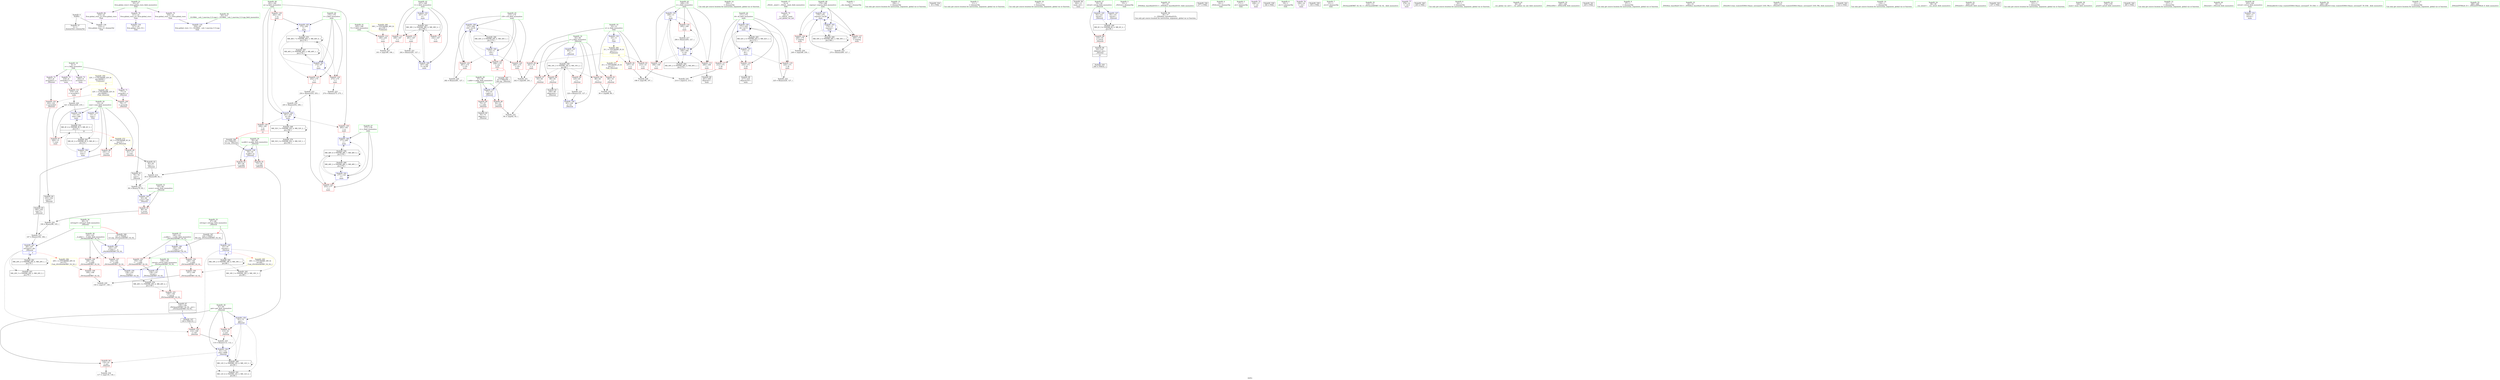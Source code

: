digraph "SVFG" {
	label="SVFG";

	Node0x55f76c51c230 [shape=record,color=grey,label="{NodeID: 0\nNullPtr}"];
	Node0x55f76c51c230 -> Node0x55f76c542810[style=solid];
	Node0x55f76c51c230 -> Node0x55f76c547a10[style=solid];
	Node0x55f76c5765b0 [shape=record,color=black,label="{NodeID: 346\n54 = PHI(259, )\n1st arg _Z4testid }"];
	Node0x55f76c5765b0 -> Node0x55f76c547be0[style=solid];
	Node0x55f76c55edf0 [shape=record,color=black,label="{NodeID: 263\nMR_38V_3 = PHI(MR_38V_4, MR_38V_2, )\npts\{168 \}\n}"];
	Node0x55f76c55edf0 -> Node0x55f76c541c10[style=dashed];
	Node0x55f76c55edf0 -> Node0x55f76c541ce0[style=dashed];
	Node0x55f76c55edf0 -> Node0x55f76c541db0[style=dashed];
	Node0x55f76c55edf0 -> Node0x55f76c549510[style=dashed];
	Node0x55f76c5410b0 [shape=record,color=red,label="{NodeID: 97\n93\<--65\n\<--j\n_Z4testid\n}"];
	Node0x55f76c5410b0 -> Node0x55f76c54e9e0[style=solid];
	Node0x55f76c534b70 [shape=record,color=green,label="{NodeID: 14\n250\<--1\n\<--dummyObj\nCan only get source location for instruction, argument, global var or function.}"];
	Node0x55f76c541c10 [shape=record,color=red,label="{NodeID: 111\n189\<--167\n\<--t\nmain\n}"];
	Node0x55f76c541c10 -> Node0x55f76c54e0e0[style=solid];
	Node0x55f76c53ffa0 [shape=record,color=green,label="{NodeID: 28\n57\<--58\ni.addr\<--i.addr_field_insensitive\n_Z4testid\n}"];
	Node0x55f76c53ffa0 -> Node0x55f76c544300[style=solid];
	Node0x55f76c53ffa0 -> Node0x55f76c5443d0[style=solid];
	Node0x55f76c53ffa0 -> Node0x55f76c547b10[style=solid];
	Node0x55f76c547060 [shape=record,color=red,label="{NodeID: 125\n253\<--177\n\<--r\nmain\n}"];
	Node0x55f76c547060 -> Node0x55f76c545750[style=solid];
	Node0x55f76c540b00 [shape=record,color=green,label="{NodeID: 42\n167\<--168\nt\<--t_field_insensitive\nmain\n}"];
	Node0x55f76c540b00 -> Node0x55f76c541c10[style=solid];
	Node0x55f76c540b00 -> Node0x55f76c541ce0[style=solid];
	Node0x55f76c540b00 -> Node0x55f76c541db0[style=solid];
	Node0x55f76c540b00 -> Node0x55f76c548810[style=solid];
	Node0x55f76c540b00 -> Node0x55f76c549510[style=solid];
	Node0x55f76c54d960 [shape=record,color=grey,label="{NodeID: 222\n225 = Binary(224, 127, )\n}"];
	Node0x55f76c54d960 -> Node0x55f76c548cf0[style=solid];
	Node0x55f76c547cb0 [shape=record,color=blue,label="{NodeID: 139\n61\<--73\npot\<--\n_Z4testid\n}"];
	Node0x55f76c547cb0 -> Node0x55f76c544640[style=dashed];
	Node0x55f76c547cb0 -> Node0x55f76c5480c0[style=dashed];
	Node0x55f76c547cb0 -> Node0x55f76c557bf0[style=dashed];
	Node0x55f76c547cb0 -> Node0x55f76c55a3f0[style=dashed];
	Node0x55f76c542710 [shape=record,color=green,label="{NodeID: 56\n25\<--313\n_GLOBAL__sub_I_marcina_0_0.cpp\<--_GLOBAL__sub_I_marcina_0_0.cpp_field_insensitive\n}"];
	Node0x55f76c542710 -> Node0x55f76c547910[style=solid];
	Node0x55f76c548810 [shape=record,color=blue,label="{NodeID: 153\n167\<--127\nt\<--\nmain\n}"];
	Node0x55f76c548810 -> Node0x55f76c55edf0[style=dashed];
	Node0x55f76c543300 [shape=record,color=purple,label="{NodeID: 70\n34\<--4\n\<--_ZStL8__ioinit\n__cxx_global_var_init\n}"];
	Node0x55f76c549370 [shape=record,color=blue,label="{NodeID: 167\n179\<--270\nwqewq\<--inc28\nmain\n}"];
	Node0x55f76c549370 -> Node0x55f76c547130[style=dashed];
	Node0x55f76c549370 -> Node0x55f76c547200[style=dashed];
	Node0x55f76c549370 -> Node0x55f76c549030[style=dashed];
	Node0x55f76c549370 -> Node0x55f76c549370[style=dashed];
	Node0x55f76c549370 -> Node0x55f76c560bf0[style=dashed];
	Node0x55f76c543ef0 [shape=record,color=red,label="{NodeID: 84\n241\<--10\n\<--n\nmain\n}"];
	Node0x55f76c543ef0 -> Node0x55f76c54e6e0[style=solid];
	Node0x55f76c534e80 [shape=record,color=green,label="{NodeID: 1\n7\<--1\n__dso_handle\<--dummyObj\nGlob }"];
	Node0x55f76c5766f0 [shape=record,color=black,label="{NodeID: 347\n136 = PHI(67, )\n0th arg _ZSt3maxIdERKT_S2_S2_ }"];
	Node0x55f76c5766f0 -> Node0x55f76c548400[style=solid];
	Node0x55f76c55f2f0 [shape=record,color=black,label="{NodeID: 264\nMR_40V_2 = PHI(MR_40V_4, MR_40V_1, )\npts\{170 \}\n}"];
	Node0x55f76c55f2f0 -> Node0x55f76c5488e0[style=dashed];
	Node0x55f76c541180 [shape=record,color=red,label="{NodeID: 98\n99\<--65\n\<--j\n_Z4testid\n}"];
	Node0x55f76c541180 -> Node0x55f76c542d50[style=solid];
	Node0x55f76c534c40 [shape=record,color=green,label="{NodeID: 15\n256\<--1\n\<--dummyObj\nCan only get source location for instruction, argument, global var or function.}"];
	Node0x55f76c541ce0 [shape=record,color=red,label="{NodeID: 112\n232\<--167\n\<--t\nmain\n}"];
	Node0x55f76c540070 [shape=record,color=green,label="{NodeID: 29\n59\<--60\nq.addr\<--q.addr_field_insensitive\n_Z4testid\n}"];
	Node0x55f76c540070 -> Node0x55f76c5444a0[style=solid];
	Node0x55f76c540070 -> Node0x55f76c544570[style=solid];
	Node0x55f76c540070 -> Node0x55f76c547be0[style=solid];
	Node0x55f76c547130 [shape=record,color=red,label="{NodeID: 126\n248\<--179\n\<--wqewq\nmain\n}"];
	Node0x55f76c547130 -> Node0x55f76c54e3e0[style=solid];
	Node0x55f76c540bd0 [shape=record,color=green,label="{NodeID: 43\n169\<--170\ni\<--i_field_insensitive\nmain\n}"];
	Node0x55f76c540bd0 -> Node0x55f76c541e80[style=solid];
	Node0x55f76c540bd0 -> Node0x55f76c541f50[style=solid];
	Node0x55f76c540bd0 -> Node0x55f76c546910[style=solid];
	Node0x55f76c540bd0 -> Node0x55f76c5488e0[style=solid];
	Node0x55f76c540bd0 -> Node0x55f76c5489b0[style=solid];
	Node0x55f76c54dae0 [shape=record,color=grey,label="{NodeID: 223\n274 = Binary(273, 275, )\n}"];
	Node0x55f76c547d80 [shape=record,color=blue,label="{NodeID: 140\n63\<--84\nscore\<--add\n_Z4testid\n}"];
	Node0x55f76c547d80 -> Node0x55f76c5447e0[style=dashed];
	Node0x55f76c542810 [shape=record,color=black,label="{NodeID: 57\n2\<--3\ndummyVal\<--dummyVal\n}"];
	Node0x55f76c5488e0 [shape=record,color=blue,label="{NodeID: 154\n169\<--11\ni\<--\nmain\n}"];
	Node0x55f76c5488e0 -> Node0x55f76c541e80[style=dashed];
	Node0x55f76c5488e0 -> Node0x55f76c541f50[style=dashed];
	Node0x55f76c5488e0 -> Node0x55f76c546910[style=dashed];
	Node0x55f76c5488e0 -> Node0x55f76c5489b0[style=dashed];
	Node0x55f76c5488e0 -> Node0x55f76c55f2f0[style=dashed];
	Node0x55f76c5433d0 [shape=record,color=purple,label="{NodeID: 71\n77\<--8\narrayidx\<--s\n_Z4testid\n}"];
	Node0x55f76c5433d0 -> Node0x55f76c541320[style=solid];
	Node0x55f76c287b50 [shape=record,color=black,label="{NodeID: 334\n35 = PHI()\n}"];
	Node0x55f76c549440 [shape=record,color=blue,label="{NodeID: 168\n173\<--282\ni18\<--inc32\nmain\n}"];
	Node0x55f76c549440 -> Node0x55f76c546c50[style=dashed];
	Node0x55f76c549440 -> Node0x55f76c546d20[style=dashed];
	Node0x55f76c549440 -> Node0x55f76c546df0[style=dashed];
	Node0x55f76c549440 -> Node0x55f76c549440[style=dashed];
	Node0x55f76c549440 -> Node0x55f76c55fcf0[style=dashed];
	Node0x55f76c543fc0 [shape=record,color=red,label="{NodeID: 85\n81\<--13\n\<--sum\n_Z4testid\n}"];
	Node0x55f76c543fc0 -> Node0x55f76c542c80[style=solid];
	Node0x55f76c51c670 [shape=record,color=green,label="{NodeID: 2\n11\<--1\n\<--dummyObj\nCan only get source location for instruction, argument, global var or function.}"];
	Node0x55f76c576830 [shape=record,color=black,label="{NodeID: 348\n137 = PHI(69, )\n1st arg _ZSt3maxIdERKT_S2_S2_ }"];
	Node0x55f76c576830 -> Node0x55f76c5484d0[style=solid];
	Node0x55f76c55f7f0 [shape=record,color=black,label="{NodeID: 265\nMR_42V_2 = PHI(MR_42V_4, MR_42V_1, )\npts\{172 \}\n}"];
	Node0x55f76c55f7f0 -> Node0x55f76c548b50[style=dashed];
	Node0x55f76c541250 [shape=record,color=red,label="{NodeID: 99\n125\<--65\n\<--j\n_Z4testid\n}"];
	Node0x55f76c541250 -> Node0x55f76c54d4e0[style=solid];
	Node0x55f76c534d10 [shape=record,color=green,label="{NodeID: 16\n275\<--1\n\<--dummyObj\nCan only get source location for instruction, argument, global var or function.}"];
	Node0x55f76c541db0 [shape=record,color=red,label="{NodeID: 113\n291\<--167\n\<--t\nmain\n}"];
	Node0x55f76c541db0 -> Node0x55f76c54d7e0[style=solid];
	Node0x55f76c540140 [shape=record,color=green,label="{NodeID: 30\n61\<--62\npot\<--pot_field_insensitive\n_Z4testid\n}"];
	Node0x55f76c540140 -> Node0x55f76c544640[style=solid];
	Node0x55f76c540140 -> Node0x55f76c544710[style=solid];
	Node0x55f76c540140 -> Node0x55f76c547cb0[style=solid];
	Node0x55f76c540140 -> Node0x55f76c5480c0[style=solid];
	Node0x55f76c547200 [shape=record,color=red,label="{NodeID: 127\n269\<--179\n\<--wqewq\nmain\n}"];
	Node0x55f76c547200 -> Node0x55f76c54d060[style=solid];
	Node0x55f76c540ca0 [shape=record,color=green,label="{NodeID: 44\n171\<--172\ni6\<--i6_field_insensitive\nmain\n}"];
	Node0x55f76c540ca0 -> Node0x55f76c5469e0[style=solid];
	Node0x55f76c540ca0 -> Node0x55f76c546ab0[style=solid];
	Node0x55f76c540ca0 -> Node0x55f76c546b80[style=solid];
	Node0x55f76c540ca0 -> Node0x55f76c548b50[style=solid];
	Node0x55f76c540ca0 -> Node0x55f76c548cf0[style=solid];
	Node0x55f76c54dc60 [shape=record,color=grey,label="{NodeID: 224\n104 = Binary(98, 103, )\n}"];
	Node0x55f76c54dc60 -> Node0x55f76c54cee0[style=solid];
	Node0x55f76c547e50 [shape=record,color=blue,label="{NodeID: 141\n65\<--11\nj\<--\n_Z4testid\n}"];
	Node0x55f76c547e50 -> Node0x55f76c55d9f0[style=dashed];
	Node0x55f76c542910 [shape=record,color=black,label="{NodeID: 58\n162\<--11\nmain_ret\<--\nmain\n}"];
	Node0x55f76c5489b0 [shape=record,color=blue,label="{NodeID: 155\n169\<--206\ni\<--inc\nmain\n}"];
	Node0x55f76c5489b0 -> Node0x55f76c541e80[style=dashed];
	Node0x55f76c5489b0 -> Node0x55f76c541f50[style=dashed];
	Node0x55f76c5489b0 -> Node0x55f76c546910[style=dashed];
	Node0x55f76c5489b0 -> Node0x55f76c5489b0[style=dashed];
	Node0x55f76c5489b0 -> Node0x55f76c55f2f0[style=dashed];
	Node0x55f76c5434a0 [shape=record,color=purple,label="{NodeID: 72\n101\<--8\narrayidx5\<--s\n_Z4testid\n}"];
	Node0x55f76c5434a0 -> Node0x55f76c5413f0[style=solid];
	Node0x55f76c575980 [shape=record,color=black,label="{NodeID: 335\n260 = PHI(52, )\n}"];
	Node0x55f76c55b6f0 [shape=record,color=black,label="{NodeID: 252\nMR_4V_4 = PHI(MR_4V_5, MR_4V_3, )\npts\{14 \}\n|{|<s3>10}}"];
	Node0x55f76c55b6f0 -> Node0x55f76c544160[style=dashed];
	Node0x55f76c55b6f0 -> Node0x55f76c548c20[style=dashed];
	Node0x55f76c55b6f0 -> Node0x55f76c55e8f0[style=dashed];
	Node0x55f76c55b6f0:s3 -> Node0x55f76c562110[style=dashed,color=red];
	Node0x55f76c549510 [shape=record,color=blue,label="{NodeID: 169\n167\<--292\nt\<--inc36\nmain\n}"];
	Node0x55f76c549510 -> Node0x55f76c55edf0[style=dashed];
	Node0x55f76c544090 [shape=record,color=red,label="{NodeID: 86\n105\<--13\n\<--sum\n_Z4testid\n}"];
	Node0x55f76c544090 -> Node0x55f76c542ef0[style=solid];
	Node0x55f76c533840 [shape=record,color=green,label="{NodeID: 3\n15\<--1\n_ZSt3cin\<--dummyObj\nGlob }"];
	Node0x55f76c55fcf0 [shape=record,color=black,label="{NodeID: 266\nMR_44V_2 = PHI(MR_44V_4, MR_44V_1, )\npts\{174 \}\n}"];
	Node0x55f76c55fcf0 -> Node0x55f76c548dc0[style=dashed];
	Node0x55f76c541320 [shape=record,color=red,label="{NodeID: 100\n78\<--77\n\<--arrayidx\n_Z4testid\n}"];
	Node0x55f76c541320 -> Node0x55f76c542bb0[style=solid];
	Node0x55f76c53f730 [shape=record,color=green,label="{NodeID: 17\n4\<--6\n_ZStL8__ioinit\<--_ZStL8__ioinit_field_insensitive\nGlob }"];
	Node0x55f76c53f730 -> Node0x55f76c543300[style=solid];
	Node0x55f76c541e80 [shape=record,color=red,label="{NodeID: 114\n196\<--169\n\<--i\nmain\n}"];
	Node0x55f76c541e80 -> Node0x55f76c54e260[style=solid];
	Node0x55f76c540210 [shape=record,color=green,label="{NodeID: 31\n63\<--64\nscore\<--score_field_insensitive\n_Z4testid\n}"];
	Node0x55f76c540210 -> Node0x55f76c5447e0[style=solid];
	Node0x55f76c540210 -> Node0x55f76c547d80[style=solid];
	Node0x55f76c563480 [shape=record,color=yellow,style=double,label="{NodeID: 294\n22V_1 = ENCHI(MR_22V_0)\npts\{90000 \}\nFun[main]|{|<s1>10}}"];
	Node0x55f76c563480 -> Node0x55f76c547540[style=dashed];
	Node0x55f76c563480:s1 -> Node0x55f76c5628f0[style=dashed,color=red];
	Node0x55f76c5472d0 [shape=record,color=red,label="{NodeID: 128\n259\<--181\n\<--q\nmain\n|{<s0>10}}"];
	Node0x55f76c5472d0:s0 -> Node0x55f76c5765b0[style=solid,color=red];
	Node0x55f76c540d70 [shape=record,color=green,label="{NodeID: 45\n173\<--174\ni18\<--i18_field_insensitive\nmain\n}"];
	Node0x55f76c540d70 -> Node0x55f76c546c50[style=solid];
	Node0x55f76c540d70 -> Node0x55f76c546d20[style=solid];
	Node0x55f76c540d70 -> Node0x55f76c546df0[style=solid];
	Node0x55f76c540d70 -> Node0x55f76c548dc0[style=solid];
	Node0x55f76c540d70 -> Node0x55f76c549440[style=solid];
	Node0x55f76c54dde0 [shape=record,color=grey,label="{NodeID: 225\n114 = Binary(113, 112, )\n}"];
	Node0x55f76c54dde0 -> Node0x55f76c5480c0[style=solid];
	Node0x55f76c547f20 [shape=record,color=blue,label="{NodeID: 142\n67\<--97\nref.tmp\<--\n_Z4testid\n|{|<s3>3}}"];
	Node0x55f76c547f20 -> Node0x55f76c5414c0[style=dashed];
	Node0x55f76c547f20 -> Node0x55f76c5580f0[style=dashed];
	Node0x55f76c547f20 -> Node0x55f76c55def0[style=dashed];
	Node0x55f76c547f20:s3 -> Node0x55f76c563560[style=dashed,color=red];
	Node0x55f76c5429e0 [shape=record,color=black,label="{NodeID: 59\n36\<--37\n\<--_ZNSt8ios_base4InitD1Ev\nCan only get source location for instruction, argument, global var or function.}"];
	Node0x55f76c548a80 [shape=record,color=blue,label="{NodeID: 156\n13\<--11\nsum\<--\nmain\n}"];
	Node0x55f76c548a80 -> Node0x55f76c55b6f0[style=dashed];
	Node0x55f76c543570 [shape=record,color=purple,label="{NodeID: 73\n202\<--8\narrayidx\<--s\nmain\n}"];
	Node0x55f76c575ae0 [shape=record,color=black,label="{NodeID: 336\n277 = PHI()\n}"];
	Node0x55f76c544160 [shape=record,color=red,label="{NodeID: 87\n220\<--13\n\<--sum\nmain\n}"];
	Node0x55f76c544160 -> Node0x55f76c54d660[style=solid];
	Node0x55f76c5339c0 [shape=record,color=green,label="{NodeID: 4\n16\<--1\n_ZSt4cout\<--dummyObj\nGlob }"];
	Node0x55f76c5601f0 [shape=record,color=black,label="{NodeID: 267\nMR_46V_2 = PHI(MR_46V_3, MR_46V_1, )\npts\{176 \}\n}"];
	Node0x55f76c5601f0 -> Node0x55f76c548e90[style=dashed];
	Node0x55f76c5601f0 -> Node0x55f76c5601f0[style=dashed];
	Node0x55f76c5413f0 [shape=record,color=red,label="{NodeID: 101\n102\<--101\n\<--arrayidx5\n_Z4testid\n}"];
	Node0x55f76c5413f0 -> Node0x55f76c542e20[style=solid];
	Node0x55f76c53f7c0 [shape=record,color=green,label="{NodeID: 18\n8\<--9\ns\<--s_field_insensitive\nGlob }"];
	Node0x55f76c53f7c0 -> Node0x55f76c5433d0[style=solid];
	Node0x55f76c53f7c0 -> Node0x55f76c5434a0[style=solid];
	Node0x55f76c53f7c0 -> Node0x55f76c543570[style=solid];
	Node0x55f76c53f7c0 -> Node0x55f76c543640[style=solid];
	Node0x55f76c5628f0 [shape=record,color=yellow,style=double,label="{NodeID: 281\n22V_1 = ENCHI(MR_22V_0)\npts\{90000 \}\nFun[_Z4testid]}"];
	Node0x55f76c5628f0 -> Node0x55f76c541320[style=dashed];
	Node0x55f76c5628f0 -> Node0x55f76c5413f0[style=dashed];
	Node0x55f76c541f50 [shape=record,color=red,label="{NodeID: 115\n200\<--169\n\<--i\nmain\n}"];
	Node0x55f76c541f50 -> Node0x55f76c543160[style=solid];
	Node0x55f76c5402e0 [shape=record,color=green,label="{NodeID: 32\n65\<--66\nj\<--j_field_insensitive\n_Z4testid\n}"];
	Node0x55f76c5402e0 -> Node0x55f76c540fe0[style=solid];
	Node0x55f76c5402e0 -> Node0x55f76c5410b0[style=solid];
	Node0x55f76c5402e0 -> Node0x55f76c541180[style=solid];
	Node0x55f76c5402e0 -> Node0x55f76c541250[style=solid];
	Node0x55f76c5402e0 -> Node0x55f76c547e50[style=solid];
	Node0x55f76c5402e0 -> Node0x55f76c548260[style=solid];
	Node0x55f76c563560 [shape=record,color=yellow,style=double,label="{NodeID: 295\n18V_1 = ENCHI(MR_18V_0)\npts\{68 \}\nFun[_ZSt3maxIdERKT_S2_S2_]}"];
	Node0x55f76c563560 -> Node0x55f76c5419a0[style=dashed];
	Node0x55f76c545750 [shape=record,color=grey,label="{NodeID: 212\n254 = Binary(252, 253, )\n}"];
	Node0x55f76c545750 -> Node0x55f76c54d360[style=solid];
	Node0x55f76c5473a0 [shape=record,color=red,label="{NodeID: 129\n262\<--181\n\<--q\nmain\n}"];
	Node0x55f76c5473a0 -> Node0x55f76c5491d0[style=solid];
	Node0x55f76c540e40 [shape=record,color=green,label="{NodeID: 46\n175\<--176\nl\<--l_field_insensitive\nmain\n}"];
	Node0x55f76c540e40 -> Node0x55f76c546ec0[style=solid];
	Node0x55f76c540e40 -> Node0x55f76c546f90[style=solid];
	Node0x55f76c540e40 -> Node0x55f76c548e90[style=solid];
	Node0x55f76c540e40 -> Node0x55f76c5491d0[style=solid];
	Node0x55f76c54df60 [shape=record,color=grey,label="{NodeID: 226\n282 = Binary(281, 127, )\n}"];
	Node0x55f76c54df60 -> Node0x55f76c549440[style=solid];
	Node0x55f76c547ff0 [shape=record,color=blue,label="{NodeID: 143\n69\<--107\nref.tmp3\<--div\n_Z4testid\n|{|<s3>3}}"];
	Node0x55f76c547ff0 -> Node0x55f76c5414c0[style=dashed];
	Node0x55f76c547ff0 -> Node0x55f76c5585f0[style=dashed];
	Node0x55f76c547ff0 -> Node0x55f76c55e3f0[style=dashed];
	Node0x55f76c547ff0:s3 -> Node0x55f76c563670[style=dashed,color=red];
	Node0x55f76c542ae0 [shape=record,color=black,label="{NodeID: 60\n76\<--75\nidxprom\<--\n_Z4testid\n}"];
	Node0x55f76c5576f0 [shape=record,color=black,label="{NodeID: 240\nMR_6V_3 = PHI(MR_6V_4, MR_6V_2, )\npts\{56 \}\n}"];
	Node0x55f76c5576f0 -> Node0x55f76c544230[style=dashed];
	Node0x55f76c548b50 [shape=record,color=blue,label="{NodeID: 157\n171\<--11\ni6\<--\nmain\n}"];
	Node0x55f76c548b50 -> Node0x55f76c5469e0[style=dashed];
	Node0x55f76c548b50 -> Node0x55f76c546ab0[style=dashed];
	Node0x55f76c548b50 -> Node0x55f76c546b80[style=dashed];
	Node0x55f76c548b50 -> Node0x55f76c548cf0[style=dashed];
	Node0x55f76c548b50 -> Node0x55f76c55f7f0[style=dashed];
	Node0x55f76c543640 [shape=record,color=purple,label="{NodeID: 74\n218\<--8\narrayidx11\<--s\nmain\n}"];
	Node0x55f76c543640 -> Node0x55f76c547540[style=solid];
	Node0x55f76c575bb0 [shape=record,color=black,label="{NodeID: 337\n109 = PHI(135, )\n}"];
	Node0x55f76c575bb0 -> Node0x55f76c5414c0[style=solid];
	Node0x55f76c55c0f0 [shape=record,color=black,label="{NodeID: 254\nMR_26V_3 = PHI(MR_26V_4, MR_26V_2, )\npts\{139 \}\n}"];
	Node0x55f76c55c0f0 -> Node0x55f76c541590[style=dashed];
	Node0x55f76c544230 [shape=record,color=red,label="{NodeID: 88\n133\<--55\n\<--retval\n_Z4testid\n}"];
	Node0x55f76c544230 -> Node0x55f76c542fc0[style=solid];
	Node0x55f76c51c8e0 [shape=record,color=green,label="{NodeID: 5\n17\<--1\n.str\<--dummyObj\nGlob }"];
	Node0x55f76c5606f0 [shape=record,color=black,label="{NodeID: 268\nMR_48V_2 = PHI(MR_48V_3, MR_48V_1, )\npts\{178 \}\n}"];
	Node0x55f76c5606f0 -> Node0x55f76c548f60[style=dashed];
	Node0x55f76c5606f0 -> Node0x55f76c5606f0[style=dashed];
	Node0x55f76c5414c0 [shape=record,color=red,label="{NodeID: 102\n112\<--109\n\<--call\n_Z4testid\n}"];
	Node0x55f76c5414c0 -> Node0x55f76c54dde0[style=solid];
	Node0x55f76c53f850 [shape=record,color=green,label="{NodeID: 19\n10\<--12\nn\<--n_field_insensitive\nGlob }"];
	Node0x55f76c53f850 -> Node0x55f76c543c80[style=solid];
	Node0x55f76c53f850 -> Node0x55f76c543d50[style=solid];
	Node0x55f76c53f850 -> Node0x55f76c543e20[style=solid];
	Node0x55f76c53f850 -> Node0x55f76c543ef0[style=solid];
	Node0x55f76c53f850 -> Node0x55f76c547610[style=solid];
	Node0x55f76c5629d0 [shape=record,color=yellow,style=double,label="{NodeID: 282\n2V_1 = ENCHI(MR_2V_0)\npts\{12 \}\nFun[main]|{|<s3>10}}"];
	Node0x55f76c5629d0 -> Node0x55f76c543d50[style=dashed];
	Node0x55f76c5629d0 -> Node0x55f76c543e20[style=dashed];
	Node0x55f76c5629d0 -> Node0x55f76c543ef0[style=dashed];
	Node0x55f76c5629d0:s3 -> Node0x55f76c5615f0[style=dashed,color=red];
	Node0x55f76c546910 [shape=record,color=red,label="{NodeID: 116\n205\<--169\n\<--i\nmain\n}"];
	Node0x55f76c546910 -> Node0x55f76c54d1e0[style=solid];
	Node0x55f76c5403b0 [shape=record,color=green,label="{NodeID: 33\n67\<--68\nref.tmp\<--ref.tmp_field_insensitive\n_Z4testid\n|{|<s1>3}}"];
	Node0x55f76c5403b0 -> Node0x55f76c547f20[style=solid];
	Node0x55f76c5403b0:s1 -> Node0x55f76c5766f0[style=solid,color=red];
	Node0x55f76c563670 [shape=record,color=yellow,style=double,label="{NodeID: 296\n20V_1 = ENCHI(MR_20V_0)\npts\{70 \}\nFun[_ZSt3maxIdERKT_S2_S2_]}"];
	Node0x55f76c563670 -> Node0x55f76c541a70[style=dashed];
	Node0x55f76c54cbe0 [shape=record,color=grey,label="{NodeID: 213\n84 = Binary(79, 83, )\n}"];
	Node0x55f76c54cbe0 -> Node0x55f76c547d80[style=solid];
	Node0x55f76c547470 [shape=record,color=red,label="{NodeID: 130\n265\<--181\n\<--q\nmain\n}"];
	Node0x55f76c547470 -> Node0x55f76c5492a0[style=solid];
	Node0x55f76c540f10 [shape=record,color=green,label="{NodeID: 47\n177\<--178\nr\<--r_field_insensitive\nmain\n}"];
	Node0x55f76c540f10 -> Node0x55f76c547060[style=solid];
	Node0x55f76c540f10 -> Node0x55f76c548f60[style=solid];
	Node0x55f76c540f10 -> Node0x55f76c5492a0[style=solid];
	Node0x55f76c54e0e0 [shape=record,color=grey,label="{NodeID: 227\n191 = cmp(189, 190, )\n}"];
	Node0x55f76c5480c0 [shape=record,color=blue,label="{NodeID: 144\n61\<--114\npot\<--add8\n_Z4testid\n}"];
	Node0x55f76c5480c0 -> Node0x55f76c544710[style=dashed];
	Node0x55f76c5480c0 -> Node0x55f76c557bf0[style=dashed];
	Node0x55f76c5480c0 -> Node0x55f76c55a3f0[style=dashed];
	Node0x55f76c542bb0 [shape=record,color=black,label="{NodeID: 61\n79\<--78\nconv\<--\n_Z4testid\n}"];
	Node0x55f76c542bb0 -> Node0x55f76c54cbe0[style=solid];
	Node0x55f76c557bf0 [shape=record,color=black,label="{NodeID: 241\nMR_12V_6 = PHI(MR_12V_3, MR_12V_4, )\npts\{62 \}\n}"];
	Node0x55f76c548c20 [shape=record,color=blue,label="{NodeID: 158\n13\<--221\nsum\<--add\nmain\n}"];
	Node0x55f76c548c20 -> Node0x55f76c55b6f0[style=dashed];
	Node0x55f76c543710 [shape=record,color=purple,label="{NodeID: 75\n228\<--17\n\<--.str\nmain\n}"];
	Node0x55f76c575d70 [shape=record,color=black,label="{NodeID: 338\n184 = PHI()\n}"];
	Node0x55f76c55c5f0 [shape=record,color=black,label="{NodeID: 255\nMR_46V_7 = PHI(MR_46V_5, MR_46V_6, )\npts\{176 \}\n}"];
	Node0x55f76c55c5f0 -> Node0x55f76c546ec0[style=dashed];
	Node0x55f76c55c5f0 -> Node0x55f76c546f90[style=dashed];
	Node0x55f76c55c5f0 -> Node0x55f76c548e90[style=dashed];
	Node0x55f76c55c5f0 -> Node0x55f76c5491d0[style=dashed];
	Node0x55f76c55c5f0 -> Node0x55f76c55c5f0[style=dashed];
	Node0x55f76c55c5f0 -> Node0x55f76c5601f0[style=dashed];
	Node0x55f76c544300 [shape=record,color=red,label="{NodeID: 89\n75\<--57\n\<--i.addr\n_Z4testid\n}"];
	Node0x55f76c544300 -> Node0x55f76c542ae0[style=solid];
	Node0x55f76c51c750 [shape=record,color=green,label="{NodeID: 6\n19\<--1\n.str.1\<--dummyObj\nGlob }"];
	Node0x55f76c560bf0 [shape=record,color=black,label="{NodeID: 269\nMR_50V_2 = PHI(MR_50V_3, MR_50V_1, )\npts\{180 \}\n}"];
	Node0x55f76c560bf0 -> Node0x55f76c549030[style=dashed];
	Node0x55f76c560bf0 -> Node0x55f76c560bf0[style=dashed];
	Node0x55f76c541590 [shape=record,color=red,label="{NodeID: 103\n158\<--138\n\<--retval\n_ZSt3maxIdERKT_S2_S2_\n}"];
	Node0x55f76c541590 -> Node0x55f76c543090[style=solid];
	Node0x55f76c53f920 [shape=record,color=green,label="{NodeID: 20\n13\<--14\nsum\<--sum_field_insensitive\nGlob }"];
	Node0x55f76c53f920 -> Node0x55f76c543fc0[style=solid];
	Node0x55f76c53f920 -> Node0x55f76c544090[style=solid];
	Node0x55f76c53f920 -> Node0x55f76c544160[style=solid];
	Node0x55f76c53f920 -> Node0x55f76c547710[style=solid];
	Node0x55f76c53f920 -> Node0x55f76c548a80[style=solid];
	Node0x55f76c53f920 -> Node0x55f76c548c20[style=solid];
	Node0x55f76c5469e0 [shape=record,color=red,label="{NodeID: 117\n212\<--171\n\<--i6\nmain\n}"];
	Node0x55f76c5469e0 -> Node0x55f76c54ece0[style=solid];
	Node0x55f76c540480 [shape=record,color=green,label="{NodeID: 34\n69\<--70\nref.tmp3\<--ref.tmp3_field_insensitive\n_Z4testid\n|{|<s1>3}}"];
	Node0x55f76c540480 -> Node0x55f76c547ff0[style=solid];
	Node0x55f76c540480:s1 -> Node0x55f76c576830[style=solid,color=red];
	Node0x55f76c54cd60 [shape=record,color=grey,label="{NodeID: 214\n83 = Binary(80, 82, )\n}"];
	Node0x55f76c54cd60 -> Node0x55f76c54cbe0[style=solid];
	Node0x55f76c547540 [shape=record,color=red,label="{NodeID: 131\n219\<--218\n\<--arrayidx11\nmain\n}"];
	Node0x55f76c547540 -> Node0x55f76c54d660[style=solid];
	Node0x55f76c542000 [shape=record,color=green,label="{NodeID: 48\n179\<--180\nwqewq\<--wqewq_field_insensitive\nmain\n}"];
	Node0x55f76c542000 -> Node0x55f76c547130[style=solid];
	Node0x55f76c542000 -> Node0x55f76c547200[style=solid];
	Node0x55f76c542000 -> Node0x55f76c549030[style=solid];
	Node0x55f76c542000 -> Node0x55f76c549370[style=solid];
	Node0x55f76c54e260 [shape=record,color=grey,label="{NodeID: 228\n198 = cmp(196, 197, )\n}"];
	Node0x55f76c548190 [shape=record,color=blue,label="{NodeID: 145\n55\<--121\nretval\<--\n_Z4testid\n}"];
	Node0x55f76c548190 -> Node0x55f76c5576f0[style=dashed];
	Node0x55f76c542c80 [shape=record,color=black,label="{NodeID: 62\n82\<--81\nconv1\<--\n_Z4testid\n}"];
	Node0x55f76c542c80 -> Node0x55f76c54cd60[style=solid];
	Node0x55f76c5580f0 [shape=record,color=black,label="{NodeID: 242\nMR_18V_5 = PHI(MR_18V_2, MR_18V_3, )\npts\{68 \}\n}"];
	Node0x55f76c548cf0 [shape=record,color=blue,label="{NodeID: 159\n171\<--225\ni6\<--inc13\nmain\n}"];
	Node0x55f76c548cf0 -> Node0x55f76c5469e0[style=dashed];
	Node0x55f76c548cf0 -> Node0x55f76c546ab0[style=dashed];
	Node0x55f76c548cf0 -> Node0x55f76c546b80[style=dashed];
	Node0x55f76c548cf0 -> Node0x55f76c548cf0[style=dashed];
	Node0x55f76c548cf0 -> Node0x55f76c55f7f0[style=dashed];
	Node0x55f76c5437e0 [shape=record,color=purple,label="{NodeID: 76\n236\<--19\n\<--.str.1\nmain\n}"];
	Node0x55f76c575e40 [shape=record,color=black,label="{NodeID: 339\n193 = PHI()\n}"];
	Node0x55f76c55caf0 [shape=record,color=black,label="{NodeID: 256\nMR_48V_6 = PHI(MR_48V_7, MR_48V_5, )\npts\{178 \}\n}"];
	Node0x55f76c55caf0 -> Node0x55f76c547060[style=dashed];
	Node0x55f76c55caf0 -> Node0x55f76c548f60[style=dashed];
	Node0x55f76c55caf0 -> Node0x55f76c5492a0[style=dashed];
	Node0x55f76c55caf0 -> Node0x55f76c55caf0[style=dashed];
	Node0x55f76c55caf0 -> Node0x55f76c5606f0[style=dashed];
	Node0x55f76c5443d0 [shape=record,color=red,label="{NodeID: 90\n92\<--57\n\<--i.addr\n_Z4testid\n}"];
	Node0x55f76c5443d0 -> Node0x55f76c54e9e0[style=solid];
	Node0x55f76c534190 [shape=record,color=green,label="{NodeID: 7\n21\<--1\n.str.2\<--dummyObj\nGlob }"];
	Node0x55f76c5610f0 [shape=record,color=black,label="{NodeID: 270\nMR_52V_2 = PHI(MR_52V_3, MR_52V_1, )\npts\{182 \}\n}"];
	Node0x55f76c5610f0 -> Node0x55f76c559ef0[style=dashed];
	Node0x55f76c541660 [shape=record,color=red,label="{NodeID: 104\n146\<--140\n\<--__a.addr\n_ZSt3maxIdERKT_S2_S2_\n}"];
	Node0x55f76c541660 -> Node0x55f76c5419a0[style=solid];
	Node0x55f76c53f9f0 [shape=record,color=green,label="{NodeID: 21\n23\<--27\nllvm.global_ctors\<--llvm.global_ctors_field_insensitive\nGlob }"];
	Node0x55f76c53f9f0 -> Node0x55f76c543980[style=solid];
	Node0x55f76c53f9f0 -> Node0x55f76c543a80[style=solid];
	Node0x55f76c53f9f0 -> Node0x55f76c543b80[style=solid];
	Node0x55f76c546ab0 [shape=record,color=red,label="{NodeID: 118\n216\<--171\n\<--i6\nmain\n}"];
	Node0x55f76c546ab0 -> Node0x55f76c543230[style=solid];
	Node0x55f76c540550 [shape=record,color=green,label="{NodeID: 35\n110\<--111\n_ZSt3maxIdERKT_S2_S2_\<--_ZSt3maxIdERKT_S2_S2__field_insensitive\n}"];
	Node0x55f76c54cee0 [shape=record,color=grey,label="{NodeID: 215\n107 = Binary(104, 106, )\n}"];
	Node0x55f76c54cee0 -> Node0x55f76c547ff0[style=solid];
	Node0x55f76c547610 [shape=record,color=blue,label="{NodeID: 132\n10\<--11\nn\<--\nGlob }"];
	Node0x55f76c547610 -> Node0x55f76c5629d0[style=dashed];
	Node0x55f76c5420d0 [shape=record,color=green,label="{NodeID: 49\n181\<--182\nq\<--q_field_insensitive\nmain\n}"];
	Node0x55f76c5420d0 -> Node0x55f76c5472d0[style=solid];
	Node0x55f76c5420d0 -> Node0x55f76c5473a0[style=solid];
	Node0x55f76c5420d0 -> Node0x55f76c547470[style=solid];
	Node0x55f76c5420d0 -> Node0x55f76c549100[style=solid];
	Node0x55f76c54e3e0 [shape=record,color=grey,label="{NodeID: 229\n249 = cmp(248, 250, )\n}"];
	Node0x55f76c548260 [shape=record,color=blue,label="{NodeID: 146\n65\<--126\nj\<--inc\n_Z4testid\n}"];
	Node0x55f76c548260 -> Node0x55f76c55d9f0[style=dashed];
	Node0x55f76c542d50 [shape=record,color=black,label="{NodeID: 63\n100\<--99\nidxprom4\<--\n_Z4testid\n}"];
	Node0x55f76c5585f0 [shape=record,color=black,label="{NodeID: 243\nMR_20V_5 = PHI(MR_20V_2, MR_20V_3, )\npts\{70 \}\n}"];
	Node0x55f76c548dc0 [shape=record,color=blue,label="{NodeID: 160\n173\<--11\ni18\<--\nmain\n}"];
	Node0x55f76c548dc0 -> Node0x55f76c546c50[style=dashed];
	Node0x55f76c548dc0 -> Node0x55f76c546d20[style=dashed];
	Node0x55f76c548dc0 -> Node0x55f76c546df0[style=dashed];
	Node0x55f76c548dc0 -> Node0x55f76c549440[style=dashed];
	Node0x55f76c548dc0 -> Node0x55f76c55fcf0[style=dashed];
	Node0x55f76c5438b0 [shape=record,color=purple,label="{NodeID: 77\n276\<--21\n\<--.str.2\nmain\n}"];
	Node0x55f76c575f10 [shape=record,color=black,label="{NodeID: 340\n203 = PHI()\n}"];
	Node0x55f76c5444a0 [shape=record,color=red,label="{NodeID: 91\n73\<--59\n\<--q.addr\n_Z4testid\n}"];
	Node0x55f76c5444a0 -> Node0x55f76c547cb0[style=solid];
	Node0x55f76c534220 [shape=record,color=green,label="{NodeID: 8\n24\<--1\n\<--dummyObj\nCan only get source location for instruction, argument, global var or function.}"];
	Node0x55f76c5615f0 [shape=record,color=yellow,style=double,label="{NodeID: 271\n2V_1 = ENCHI(MR_2V_0)\npts\{12 \}\nFun[_Z4testid]}"];
	Node0x55f76c5615f0 -> Node0x55f76c543c80[style=dashed];
	Node0x55f76c541730 [shape=record,color=red,label="{NodeID: 105\n155\<--140\n\<--__a.addr\n_ZSt3maxIdERKT_S2_S2_\n}"];
	Node0x55f76c541730 -> Node0x55f76c548670[style=solid];
	Node0x55f76c53fac0 [shape=record,color=green,label="{NodeID: 22\n28\<--29\n__cxx_global_var_init\<--__cxx_global_var_init_field_insensitive\n}"];
	Node0x55f76c562ca0 [shape=record,color=yellow,style=double,label="{NodeID: 285\n36V_1 = ENCHI(MR_36V_0)\npts\{166 \}\nFun[main]}"];
	Node0x55f76c562ca0 -> Node0x55f76c541b40[style=dashed];
	Node0x55f76c546b80 [shape=record,color=red,label="{NodeID: 119\n224\<--171\n\<--i6\nmain\n}"];
	Node0x55f76c546b80 -> Node0x55f76c54d960[style=solid];
	Node0x55f76c540620 [shape=record,color=green,label="{NodeID: 36\n138\<--139\nretval\<--retval_field_insensitive\n_ZSt3maxIdERKT_S2_S2_\n}"];
	Node0x55f76c540620 -> Node0x55f76c541590[style=solid];
	Node0x55f76c540620 -> Node0x55f76c5485a0[style=solid];
	Node0x55f76c540620 -> Node0x55f76c548670[style=solid];
	Node0x55f76c54d060 [shape=record,color=grey,label="{NodeID: 216\n270 = Binary(269, 127, )\n}"];
	Node0x55f76c54d060 -> Node0x55f76c549370[style=solid];
	Node0x55f76c547710 [shape=record,color=blue,label="{NodeID: 133\n13\<--11\nsum\<--\nGlob }"];
	Node0x55f76c547710 -> Node0x55f76c55e8f0[style=dashed];
	Node0x55f76c5421a0 [shape=record,color=green,label="{NodeID: 50\n185\<--186\n_ZNSirsERi\<--_ZNSirsERi_field_insensitive\n}"];
	Node0x55f76c54e560 [shape=record,color=grey,label="{NodeID: 230\n150 = cmp(147, 149, )\n}"];
	Node0x55f76c548330 [shape=record,color=blue,label="{NodeID: 147\n55\<--131\nretval\<--\n_Z4testid\n}"];
	Node0x55f76c548330 -> Node0x55f76c5576f0[style=dashed];
	Node0x55f76c542e20 [shape=record,color=black,label="{NodeID: 64\n103\<--102\nconv6\<--\n_Z4testid\n}"];
	Node0x55f76c542e20 -> Node0x55f76c54dc60[style=solid];
	Node0x55f76c548e90 [shape=record,color=blue,label="{NodeID: 161\n175\<--97\nl\<--\nmain\n}"];
	Node0x55f76c548e90 -> Node0x55f76c546ec0[style=dashed];
	Node0x55f76c548e90 -> Node0x55f76c546f90[style=dashed];
	Node0x55f76c548e90 -> Node0x55f76c548e90[style=dashed];
	Node0x55f76c548e90 -> Node0x55f76c5491d0[style=dashed];
	Node0x55f76c548e90 -> Node0x55f76c55c5f0[style=dashed];
	Node0x55f76c548e90 -> Node0x55f76c5601f0[style=dashed];
	Node0x55f76c543980 [shape=record,color=purple,label="{NodeID: 78\n317\<--23\nllvm.global_ctors_0\<--llvm.global_ctors\nGlob }"];
	Node0x55f76c543980 -> Node0x55f76c547810[style=solid];
	Node0x55f76c575fe0 [shape=record,color=black,label="{NodeID: 341\n229 = PHI()\n}"];
	Node0x55f76c544570 [shape=record,color=red,label="{NodeID: 92\n80\<--59\n\<--q.addr\n_Z4testid\n}"];
	Node0x55f76c544570 -> Node0x55f76c54cd60[style=solid];
	Node0x55f76c533b40 [shape=record,color=green,label="{NodeID: 9\n97\<--1\n\<--dummyObj\nCan only get source location for instruction, argument, global var or function.}"];
	Node0x55f76c562110 [shape=record,color=yellow,style=double,label="{NodeID: 272\n4V_1 = ENCHI(MR_4V_0)\npts\{14 \}\nFun[_Z4testid]}"];
	Node0x55f76c562110 -> Node0x55f76c543fc0[style=dashed];
	Node0x55f76c562110 -> Node0x55f76c544090[style=dashed];
	Node0x55f76c541800 [shape=record,color=red,label="{NodeID: 106\n148\<--142\n\<--__b.addr\n_ZSt3maxIdERKT_S2_S2_\n}"];
	Node0x55f76c541800 -> Node0x55f76c541a70[style=solid];
	Node0x55f76c53fb90 [shape=record,color=green,label="{NodeID: 23\n32\<--33\n_ZNSt8ios_base4InitC1Ev\<--_ZNSt8ios_base4InitC1Ev_field_insensitive\n}"];
	Node0x55f76c546c50 [shape=record,color=red,label="{NodeID: 120\n240\<--173\n\<--i18\nmain\n}"];
	Node0x55f76c546c50 -> Node0x55f76c54e6e0[style=solid];
	Node0x55f76c5406f0 [shape=record,color=green,label="{NodeID: 37\n140\<--141\n__a.addr\<--__a.addr_field_insensitive\n_ZSt3maxIdERKT_S2_S2_\n}"];
	Node0x55f76c5406f0 -> Node0x55f76c541660[style=solid];
	Node0x55f76c5406f0 -> Node0x55f76c541730[style=solid];
	Node0x55f76c5406f0 -> Node0x55f76c548400[style=solid];
	Node0x55f76c54d1e0 [shape=record,color=grey,label="{NodeID: 217\n206 = Binary(205, 127, )\n}"];
	Node0x55f76c54d1e0 -> Node0x55f76c5489b0[style=solid];
	Node0x55f76c547810 [shape=record,color=blue,label="{NodeID: 134\n317\<--24\nllvm.global_ctors_0\<--\nGlob }"];
	Node0x55f76c542270 [shape=record,color=green,label="{NodeID: 51\n230\<--231\n_ZStlsISt11char_traitsIcEERSt13basic_ostreamIcT_ES5_PKc\<--_ZStlsISt11char_traitsIcEERSt13basic_ostreamIcT_ES5_PKc_field_insensitive\n}"];
	Node0x55f76c54e6e0 [shape=record,color=grey,label="{NodeID: 231\n242 = cmp(240, 241, )\n}"];
	Node0x55f76c548400 [shape=record,color=blue,label="{NodeID: 148\n140\<--136\n__a.addr\<--__a\n_ZSt3maxIdERKT_S2_S2_\n}"];
	Node0x55f76c548400 -> Node0x55f76c541660[style=dashed];
	Node0x55f76c548400 -> Node0x55f76c541730[style=dashed];
	Node0x55f76c542ef0 [shape=record,color=black,label="{NodeID: 65\n106\<--105\nconv7\<--\n_Z4testid\n}"];
	Node0x55f76c542ef0 -> Node0x55f76c54cee0[style=solid];
	Node0x55f76c548f60 [shape=record,color=blue,label="{NodeID: 162\n177\<--118\nr\<--\nmain\n}"];
	Node0x55f76c548f60 -> Node0x55f76c547060[style=dashed];
	Node0x55f76c548f60 -> Node0x55f76c548f60[style=dashed];
	Node0x55f76c548f60 -> Node0x55f76c5492a0[style=dashed];
	Node0x55f76c548f60 -> Node0x55f76c55caf0[style=dashed];
	Node0x55f76c548f60 -> Node0x55f76c5606f0[style=dashed];
	Node0x55f76c543a80 [shape=record,color=purple,label="{NodeID: 79\n318\<--23\nllvm.global_ctors_1\<--llvm.global_ctors\nGlob }"];
	Node0x55f76c543a80 -> Node0x55f76c547910[style=solid];
	Node0x55f76c5760e0 [shape=record,color=black,label="{NodeID: 342\n233 = PHI()\n}"];
	Node0x55f76c55d9f0 [shape=record,color=black,label="{NodeID: 259\nMR_16V_3 = PHI(MR_16V_4, MR_16V_2, )\npts\{66 \}\n}"];
	Node0x55f76c55d9f0 -> Node0x55f76c540fe0[style=dashed];
	Node0x55f76c55d9f0 -> Node0x55f76c5410b0[style=dashed];
	Node0x55f76c55d9f0 -> Node0x55f76c541180[style=dashed];
	Node0x55f76c55d9f0 -> Node0x55f76c541250[style=dashed];
	Node0x55f76c55d9f0 -> Node0x55f76c548260[style=dashed];
	Node0x55f76c544640 [shape=record,color=red,label="{NodeID: 93\n113\<--61\n\<--pot\n_Z4testid\n}"];
	Node0x55f76c544640 -> Node0x55f76c54dde0[style=solid];
	Node0x55f76c533c10 [shape=record,color=green,label="{NodeID: 10\n118\<--1\n\<--dummyObj\nCan only get source location for instruction, argument, global var or function.}"];
	Node0x55f76c5418d0 [shape=record,color=red,label="{NodeID: 107\n152\<--142\n\<--__b.addr\n_ZSt3maxIdERKT_S2_S2_\n}"];
	Node0x55f76c5418d0 -> Node0x55f76c5485a0[style=solid];
	Node0x55f76c53fc60 [shape=record,color=green,label="{NodeID: 24\n38\<--39\n__cxa_atexit\<--__cxa_atexit_field_insensitive\n}"];
	Node0x55f76c546d20 [shape=record,color=red,label="{NodeID: 121\n258\<--173\n\<--i18\nmain\n|{<s0>10}}"];
	Node0x55f76c546d20:s0 -> Node0x55f76c576380[style=solid,color=red];
	Node0x55f76c5407c0 [shape=record,color=green,label="{NodeID: 38\n142\<--143\n__b.addr\<--__b.addr_field_insensitive\n_ZSt3maxIdERKT_S2_S2_\n}"];
	Node0x55f76c5407c0 -> Node0x55f76c541800[style=solid];
	Node0x55f76c5407c0 -> Node0x55f76c5418d0[style=solid];
	Node0x55f76c5407c0 -> Node0x55f76c5484d0[style=solid];
	Node0x55f76c54d360 [shape=record,color=grey,label="{NodeID: 218\n255 = Binary(254, 256, )\n}"];
	Node0x55f76c54d360 -> Node0x55f76c549100[style=solid];
	Node0x55f76c547910 [shape=record,color=blue,label="{NodeID: 135\n318\<--25\nllvm.global_ctors_1\<--_GLOBAL__sub_I_marcina_0_0.cpp\nGlob }"];
	Node0x55f76c542340 [shape=record,color=green,label="{NodeID: 52\n234\<--235\n_ZNSolsEi\<--_ZNSolsEi_field_insensitive\n}"];
	Node0x55f76c54e860 [shape=record,color=grey,label="{NodeID: 232\n90 = cmp(88, 89, )\n}"];
	Node0x55f76c5484d0 [shape=record,color=blue,label="{NodeID: 149\n142\<--137\n__b.addr\<--__b\n_ZSt3maxIdERKT_S2_S2_\n}"];
	Node0x55f76c5484d0 -> Node0x55f76c541800[style=dashed];
	Node0x55f76c5484d0 -> Node0x55f76c5418d0[style=dashed];
	Node0x55f76c542fc0 [shape=record,color=black,label="{NodeID: 66\n52\<--133\n_Z4testid_ret\<--\n_Z4testid\n|{<s0>10}}"];
	Node0x55f76c542fc0:s0 -> Node0x55f76c575980[style=solid,color=blue];
	Node0x55f76c549030 [shape=record,color=blue,label="{NodeID: 163\n179\<--11\nwqewq\<--\nmain\n}"];
	Node0x55f76c549030 -> Node0x55f76c547130[style=dashed];
	Node0x55f76c549030 -> Node0x55f76c547200[style=dashed];
	Node0x55f76c549030 -> Node0x55f76c549030[style=dashed];
	Node0x55f76c549030 -> Node0x55f76c549370[style=dashed];
	Node0x55f76c549030 -> Node0x55f76c560bf0[style=dashed];
	Node0x55f76c543b80 [shape=record,color=purple,label="{NodeID: 80\n319\<--23\nllvm.global_ctors_2\<--llvm.global_ctors\nGlob }"];
	Node0x55f76c543b80 -> Node0x55f76c547a10[style=solid];
	Node0x55f76c5761e0 [shape=record,color=black,label="{NodeID: 343\n237 = PHI()\n}"];
	Node0x55f76c55def0 [shape=record,color=black,label="{NodeID: 260\nMR_18V_2 = PHI(MR_18V_4, MR_18V_1, )\npts\{68 \}\n}"];
	Node0x55f76c55def0 -> Node0x55f76c547f20[style=dashed];
	Node0x55f76c55def0 -> Node0x55f76c5580f0[style=dashed];
	Node0x55f76c55def0 -> Node0x55f76c55def0[style=dashed];
	Node0x55f76c544710 [shape=record,color=red,label="{NodeID: 94\n116\<--61\n\<--pot\n_Z4testid\n}"];
	Node0x55f76c544710 -> Node0x55f76c54eb60[style=solid];
	Node0x55f76c534f40 [shape=record,color=green,label="{NodeID: 11\n121\<--1\n\<--dummyObj\nCan only get source location for instruction, argument, global var or function.}"];
	Node0x55f76c5419a0 [shape=record,color=red,label="{NodeID: 108\n147\<--146\n\<--\n_ZSt3maxIdERKT_S2_S2_\n}"];
	Node0x55f76c5419a0 -> Node0x55f76c54e560[style=solid];
	Node0x55f76c53fd30 [shape=record,color=green,label="{NodeID: 25\n37\<--43\n_ZNSt8ios_base4InitD1Ev\<--_ZNSt8ios_base4InitD1Ev_field_insensitive\n}"];
	Node0x55f76c53fd30 -> Node0x55f76c5429e0[style=solid];
	Node0x55f76c546df0 [shape=record,color=red,label="{NodeID: 122\n281\<--173\n\<--i18\nmain\n}"];
	Node0x55f76c546df0 -> Node0x55f76c54df60[style=solid];
	Node0x55f76c540890 [shape=record,color=green,label="{NodeID: 39\n160\<--161\nmain\<--main_field_insensitive\n}"];
	Node0x55f76c54d4e0 [shape=record,color=grey,label="{NodeID: 219\n126 = Binary(125, 127, )\n}"];
	Node0x55f76c54d4e0 -> Node0x55f76c548260[style=solid];
	Node0x55f76c547a10 [shape=record,color=blue, style = dotted,label="{NodeID: 136\n319\<--3\nllvm.global_ctors_2\<--dummyVal\nGlob }"];
	Node0x55f76c542410 [shape=record,color=green,label="{NodeID: 53\n278\<--279\nprintf\<--printf_field_insensitive\n}"];
	Node0x55f76c54e9e0 [shape=record,color=grey,label="{NodeID: 233\n94 = cmp(92, 93, )\n}"];
	Node0x55f76c5485a0 [shape=record,color=blue,label="{NodeID: 150\n138\<--152\nretval\<--\n_ZSt3maxIdERKT_S2_S2_\n}"];
	Node0x55f76c5485a0 -> Node0x55f76c55c0f0[style=dashed];
	Node0x55f76c543090 [shape=record,color=black,label="{NodeID: 67\n135\<--158\n_ZSt3maxIdERKT_S2_S2__ret\<--\n_ZSt3maxIdERKT_S2_S2_\n|{<s0>3}}"];
	Node0x55f76c543090:s0 -> Node0x55f76c575bb0[style=solid,color=blue];
	Node0x55f76c549100 [shape=record,color=blue,label="{NodeID: 164\n181\<--255\nq\<--div\nmain\n}"];
	Node0x55f76c549100 -> Node0x55f76c5472d0[style=dashed];
	Node0x55f76c549100 -> Node0x55f76c5473a0[style=dashed];
	Node0x55f76c549100 -> Node0x55f76c547470[style=dashed];
	Node0x55f76c549100 -> Node0x55f76c549100[style=dashed];
	Node0x55f76c549100 -> Node0x55f76c559ef0[style=dashed];
	Node0x55f76c543c80 [shape=record,color=red,label="{NodeID: 81\n89\<--10\n\<--n\n_Z4testid\n}"];
	Node0x55f76c543c80 -> Node0x55f76c54e860[style=solid];
	Node0x55f76c5762b0 [shape=record,color=black,label="{NodeID: 344\n285 = PHI()\n}"];
	Node0x55f76c55e3f0 [shape=record,color=black,label="{NodeID: 261\nMR_20V_2 = PHI(MR_20V_4, MR_20V_1, )\npts\{70 \}\n}"];
	Node0x55f76c55e3f0 -> Node0x55f76c547ff0[style=dashed];
	Node0x55f76c55e3f0 -> Node0x55f76c5585f0[style=dashed];
	Node0x55f76c55e3f0 -> Node0x55f76c55e3f0[style=dashed];
	Node0x55f76c5447e0 [shape=record,color=red,label="{NodeID: 95\n98\<--63\n\<--score\n_Z4testid\n}"];
	Node0x55f76c5447e0 -> Node0x55f76c54dc60[style=solid];
	Node0x55f76c535010 [shape=record,color=green,label="{NodeID: 12\n127\<--1\n\<--dummyObj\nCan only get source location for instruction, argument, global var or function.}"];
	Node0x55f76c541a70 [shape=record,color=red,label="{NodeID: 109\n149\<--148\n\<--\n_ZSt3maxIdERKT_S2_S2_\n}"];
	Node0x55f76c541a70 -> Node0x55f76c54e560[style=solid];
	Node0x55f76c53fe00 [shape=record,color=green,label="{NodeID: 26\n50\<--51\n_Z4testid\<--_Z4testid_field_insensitive\n}"];
	Node0x55f76c546ec0 [shape=record,color=red,label="{NodeID: 123\n252\<--175\n\<--l\nmain\n}"];
	Node0x55f76c546ec0 -> Node0x55f76c545750[style=solid];
	Node0x55f76c540960 [shape=record,color=green,label="{NodeID: 40\n163\<--164\nretval\<--retval_field_insensitive\nmain\n}"];
	Node0x55f76c540960 -> Node0x55f76c548740[style=solid];
	Node0x55f76c54d660 [shape=record,color=grey,label="{NodeID: 220\n221 = Binary(220, 219, )\n}"];
	Node0x55f76c54d660 -> Node0x55f76c548c20[style=solid];
	Node0x55f76c547b10 [shape=record,color=blue,label="{NodeID: 137\n57\<--53\ni.addr\<--i\n_Z4testid\n}"];
	Node0x55f76c547b10 -> Node0x55f76c544300[style=dashed];
	Node0x55f76c547b10 -> Node0x55f76c5443d0[style=dashed];
	Node0x55f76c542510 [shape=record,color=green,label="{NodeID: 54\n286\<--287\n_ZSt4endlIcSt11char_traitsIcEERSt13basic_ostreamIT_T0_ES6_\<--_ZSt4endlIcSt11char_traitsIcEERSt13basic_ostreamIT_T0_ES6__field_insensitive\n}"];
	Node0x55f76c54eb60 [shape=record,color=grey,label="{NodeID: 234\n117 = cmp(116, 118, )\n}"];
	Node0x55f76c548670 [shape=record,color=blue,label="{NodeID: 151\n138\<--155\nretval\<--\n_ZSt3maxIdERKT_S2_S2_\n}"];
	Node0x55f76c548670 -> Node0x55f76c55c0f0[style=dashed];
	Node0x55f76c543160 [shape=record,color=black,label="{NodeID: 68\n201\<--200\nidxprom\<--\nmain\n}"];
	Node0x55f76c559ef0 [shape=record,color=black,label="{NodeID: 248\nMR_52V_3 = PHI(MR_52V_4, MR_52V_2, )\npts\{182 \}\n}"];
	Node0x55f76c559ef0 -> Node0x55f76c549100[style=dashed];
	Node0x55f76c559ef0 -> Node0x55f76c559ef0[style=dashed];
	Node0x55f76c559ef0 -> Node0x55f76c5610f0[style=dashed];
	Node0x55f76c5491d0 [shape=record,color=blue,label="{NodeID: 165\n175\<--262\nl\<--\nmain\n}"];
	Node0x55f76c5491d0 -> Node0x55f76c55c5f0[style=dashed];
	Node0x55f76c543d50 [shape=record,color=red,label="{NodeID: 82\n197\<--10\n\<--n\nmain\n}"];
	Node0x55f76c543d50 -> Node0x55f76c54e260[style=solid];
	Node0x55f76c576380 [shape=record,color=black,label="{NodeID: 345\n53 = PHI(258, )\n0th arg _Z4testid }"];
	Node0x55f76c576380 -> Node0x55f76c547b10[style=solid];
	Node0x55f76c55e8f0 [shape=record,color=black,label="{NodeID: 262\nMR_4V_2 = PHI(MR_4V_4, MR_4V_1, )\npts\{14 \}\n}"];
	Node0x55f76c55e8f0 -> Node0x55f76c548a80[style=dashed];
	Node0x55f76c540fe0 [shape=record,color=red,label="{NodeID: 96\n88\<--65\n\<--j\n_Z4testid\n}"];
	Node0x55f76c540fe0 -> Node0x55f76c54e860[style=solid];
	Node0x55f76c534aa0 [shape=record,color=green,label="{NodeID: 13\n131\<--1\n\<--dummyObj\nCan only get source location for instruction, argument, global var or function.}"];
	Node0x55f76c541b40 [shape=record,color=red,label="{NodeID: 110\n190\<--165\n\<--T\nmain\n}"];
	Node0x55f76c541b40 -> Node0x55f76c54e0e0[style=solid];
	Node0x55f76c53fed0 [shape=record,color=green,label="{NodeID: 27\n55\<--56\nretval\<--retval_field_insensitive\n_Z4testid\n}"];
	Node0x55f76c53fed0 -> Node0x55f76c544230[style=solid];
	Node0x55f76c53fed0 -> Node0x55f76c548190[style=solid];
	Node0x55f76c53fed0 -> Node0x55f76c548330[style=solid];
	Node0x55f76c546f90 [shape=record,color=red,label="{NodeID: 124\n273\<--175\n\<--l\nmain\n}"];
	Node0x55f76c546f90 -> Node0x55f76c54dae0[style=solid];
	Node0x55f76c540a30 [shape=record,color=green,label="{NodeID: 41\n165\<--166\nT\<--T_field_insensitive\nmain\n}"];
	Node0x55f76c540a30 -> Node0x55f76c541b40[style=solid];
	Node0x55f76c54d7e0 [shape=record,color=grey,label="{NodeID: 221\n292 = Binary(291, 127, )\n}"];
	Node0x55f76c54d7e0 -> Node0x55f76c549510[style=solid];
	Node0x55f76c547be0 [shape=record,color=blue,label="{NodeID: 138\n59\<--54\nq.addr\<--q\n_Z4testid\n}"];
	Node0x55f76c547be0 -> Node0x55f76c5444a0[style=dashed];
	Node0x55f76c547be0 -> Node0x55f76c544570[style=dashed];
	Node0x55f76c542610 [shape=record,color=green,label="{NodeID: 55\n288\<--289\n_ZNSolsEPFRSoS_E\<--_ZNSolsEPFRSoS_E_field_insensitive\n}"];
	Node0x55f76c54ece0 [shape=record,color=grey,label="{NodeID: 235\n214 = cmp(212, 213, )\n}"];
	Node0x55f76c548740 [shape=record,color=blue,label="{NodeID: 152\n163\<--11\nretval\<--\nmain\n}"];
	Node0x55f76c543230 [shape=record,color=black,label="{NodeID: 69\n217\<--216\nidxprom10\<--\nmain\n}"];
	Node0x55f76c55a3f0 [shape=record,color=black,label="{NodeID: 249\nMR_12V_5 = PHI(MR_12V_4, MR_12V_3, )\npts\{62 \}\n}"];
	Node0x55f76c55a3f0 -> Node0x55f76c544640[style=dashed];
	Node0x55f76c55a3f0 -> Node0x55f76c5480c0[style=dashed];
	Node0x55f76c55a3f0 -> Node0x55f76c557bf0[style=dashed];
	Node0x55f76c55a3f0 -> Node0x55f76c55a3f0[style=dashed];
	Node0x55f76c5492a0 [shape=record,color=blue,label="{NodeID: 166\n177\<--265\nr\<--\nmain\n}"];
	Node0x55f76c5492a0 -> Node0x55f76c55caf0[style=dashed];
	Node0x55f76c543e20 [shape=record,color=red,label="{NodeID: 83\n213\<--10\n\<--n\nmain\n}"];
	Node0x55f76c543e20 -> Node0x55f76c54ece0[style=solid];
}
